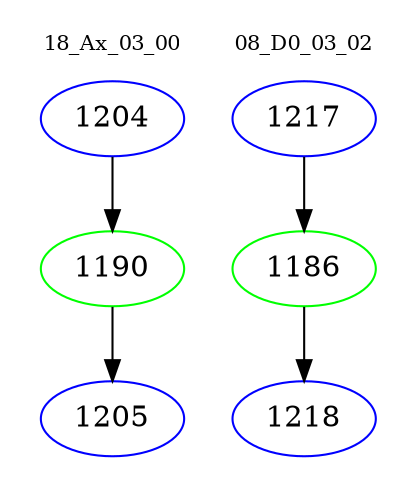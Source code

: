 digraph{
subgraph cluster_0 {
color = white
label = "18_Ax_03_00";
fontsize=10;
T0_1204 [label="1204", color="blue"]
T0_1204 -> T0_1190 [color="black"]
T0_1190 [label="1190", color="green"]
T0_1190 -> T0_1205 [color="black"]
T0_1205 [label="1205", color="blue"]
}
subgraph cluster_1 {
color = white
label = "08_D0_03_02";
fontsize=10;
T1_1217 [label="1217", color="blue"]
T1_1217 -> T1_1186 [color="black"]
T1_1186 [label="1186", color="green"]
T1_1186 -> T1_1218 [color="black"]
T1_1218 [label="1218", color="blue"]
}
}
